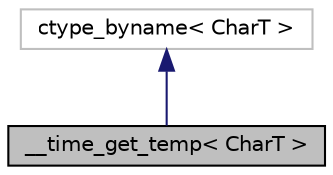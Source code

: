 digraph "__time_get_temp&lt; CharT &gt;"
{
  edge [fontname="Helvetica",fontsize="10",labelfontname="Helvetica",labelfontsize="10"];
  node [fontname="Helvetica",fontsize="10",shape=record];
  Node0 [label="__time_get_temp\< CharT \>",height=0.2,width=0.4,color="black", fillcolor="grey75", style="filled", fontcolor="black"];
  Node1 -> Node0 [dir="back",color="midnightblue",fontsize="10",style="solid"];
  Node1 [label="ctype_byname\< CharT \>",height=0.2,width=0.4,color="grey75", fillcolor="white", style="filled"];
}
